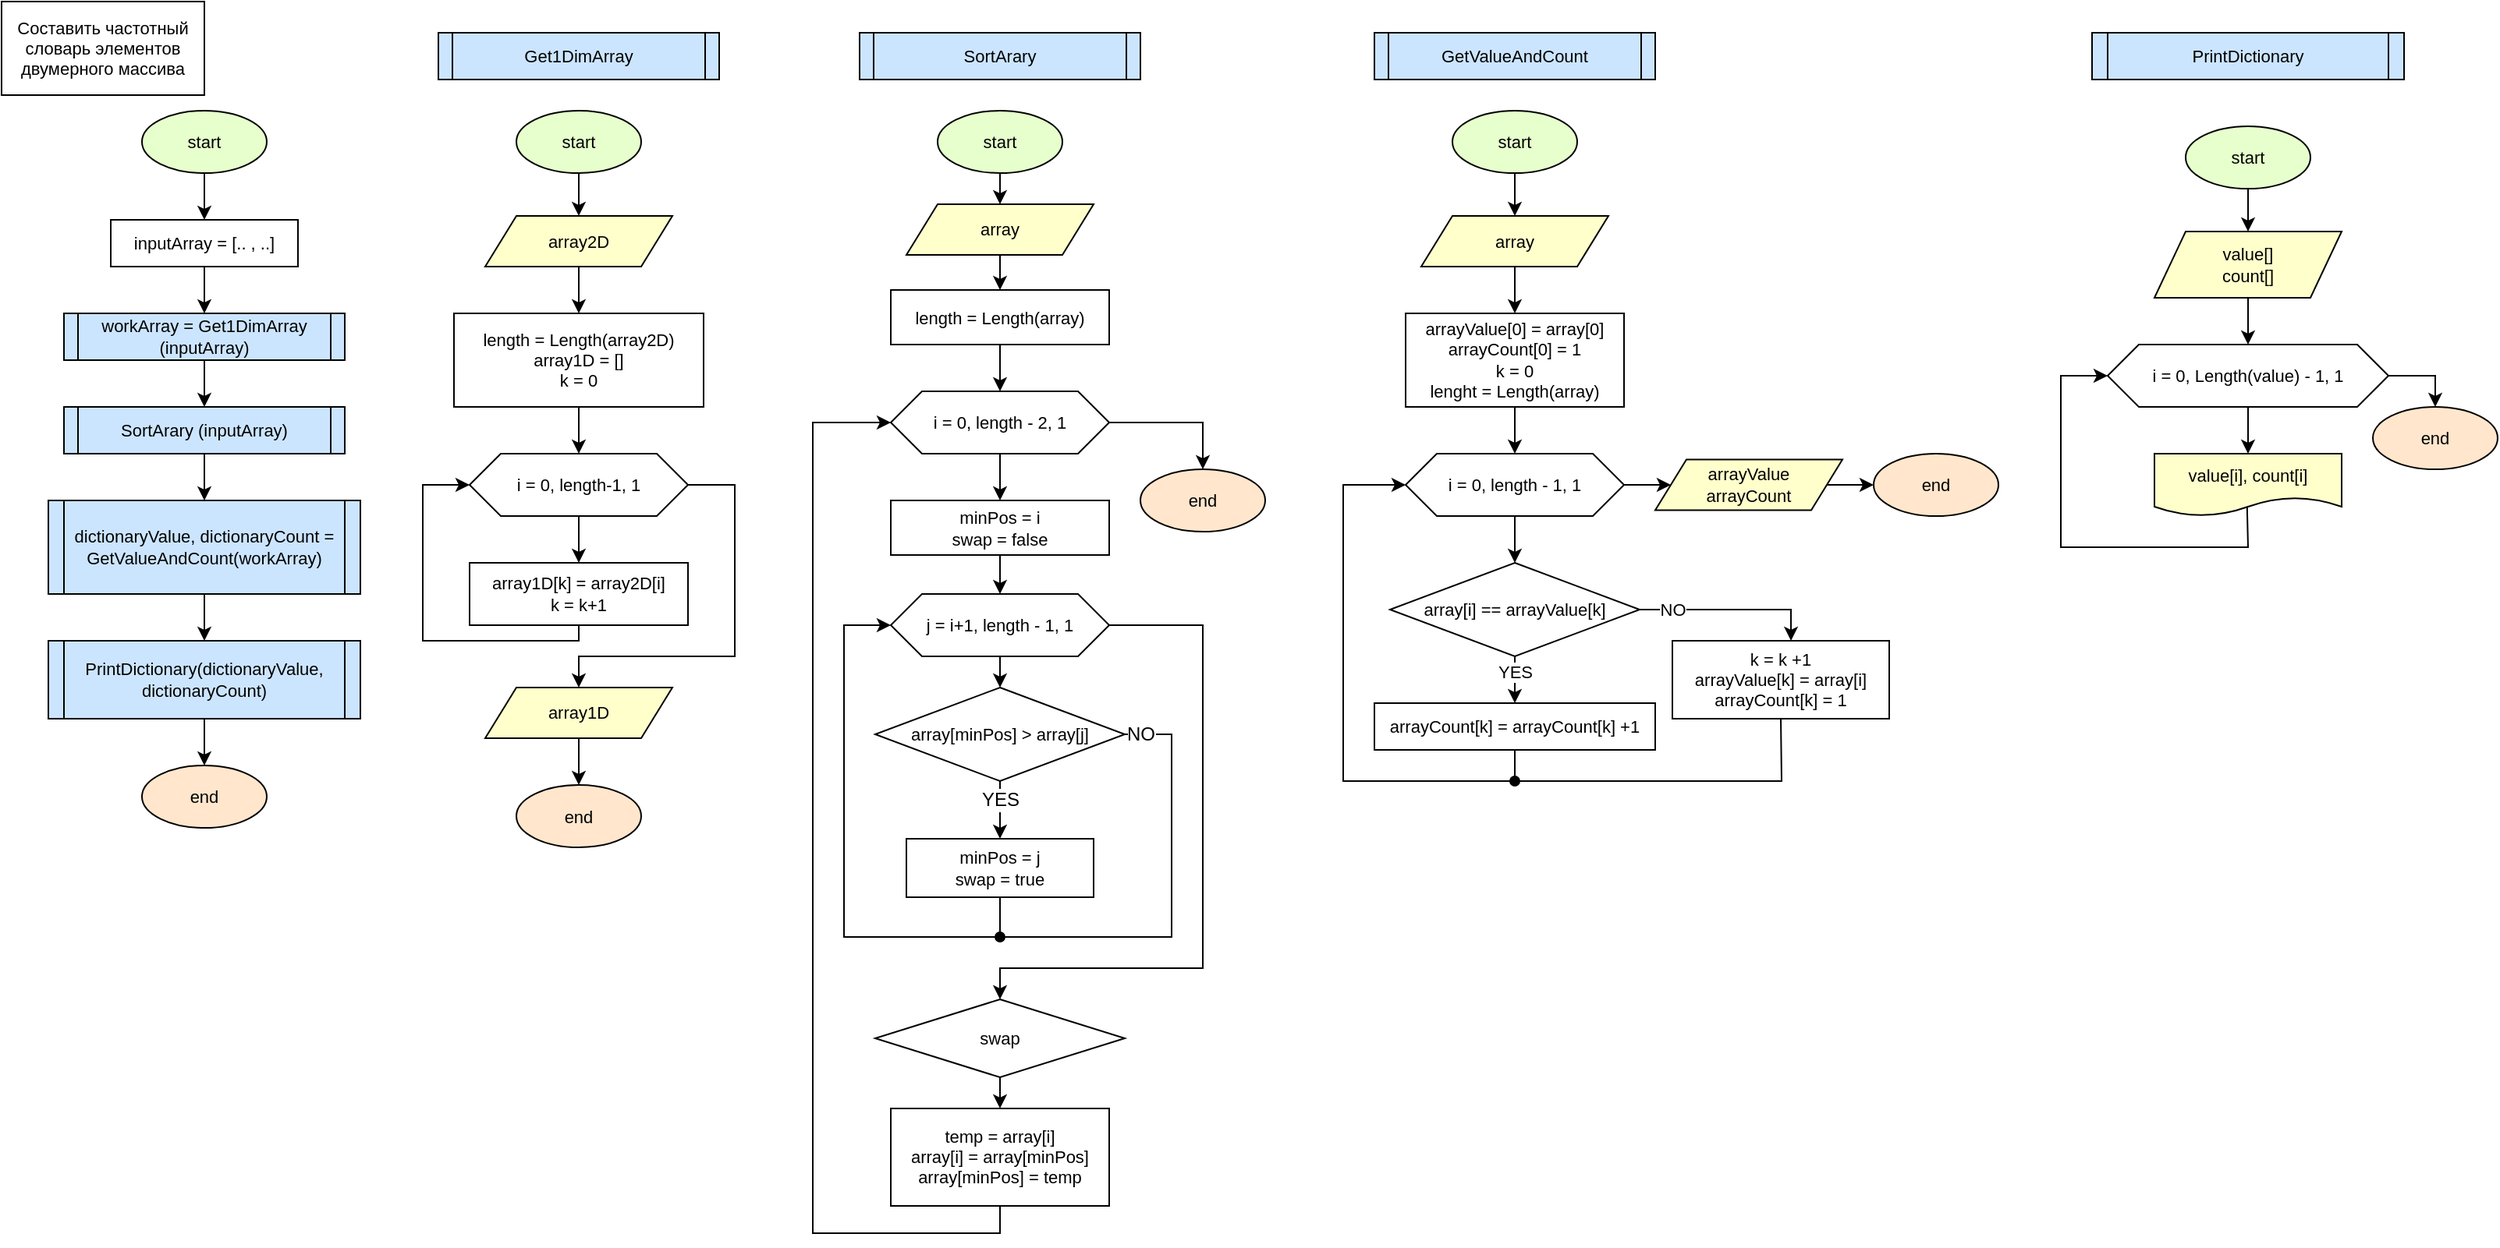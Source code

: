 <mxfile scale="1.2" border="0">
    <diagram id="Aivqml-ADPJbA_GyeIOO" name="Page-1">
        <mxGraphModel dx="1863" dy="890" grid="1" gridSize="10" guides="1" tooltips="1" connect="1" arrows="1" fold="1" page="1" pageScale="1" pageWidth="827" pageHeight="1169" background="#FFFFFF" math="0" shadow="0">
            <root>
                <mxCell id="0"/>
                <mxCell id="1" parent="0"/>
                <mxCell id="141" value="Составить частотный словарь элементов двумерного массива" style="whiteSpace=wrap;html=1;rounded=0;fontSize=11;fillColor=#FFFFFF;strokeColor=#000000;fontColor=#000000;labelBackgroundColor=none;endArrow=classic;" vertex="1" parent="1">
                    <mxGeometry x="10" y="20" width="130" height="60" as="geometry"/>
                </mxCell>
                <mxCell id="142" value="" style="orthogonalLoop=1;jettySize=auto;html=1;fontSize=11;rounded=0;fillColor=#FFFFFF;strokeColor=#000000;fontColor=#000000;labelBackgroundColor=none;" edge="1" parent="1" source="143" target="145">
                    <mxGeometry relative="1" as="geometry"/>
                </mxCell>
                <mxCell id="143" value="start" style="ellipse;whiteSpace=wrap;html=1;fillColor=#E6FFCC;rounded=0;fontSize=11;strokeColor=#000000;fontColor=#000000;labelBackgroundColor=none;endArrow=classic;" vertex="1" parent="1">
                    <mxGeometry x="100" y="90" width="80" height="40" as="geometry"/>
                </mxCell>
                <mxCell id="144" value="" style="edgeStyle=none;orthogonalLoop=1;jettySize=auto;html=1;fontSize=11;rounded=0;fillColor=#FFFFFF;strokeColor=#000000;fontColor=#000000;labelBackgroundColor=none;" edge="1" parent="1" source="145" target="147">
                    <mxGeometry relative="1" as="geometry"/>
                </mxCell>
                <mxCell id="145" value="inputArray = [.. , ..]" style="whiteSpace=wrap;html=1;fontSize=11;rounded=0;fillColor=#FFFFFF;strokeColor=#000000;fontColor=#000000;labelBackgroundColor=none;endArrow=classic;" vertex="1" parent="1">
                    <mxGeometry x="80" y="160" width="120" height="30" as="geometry"/>
                </mxCell>
                <mxCell id="146" value="" style="edgeStyle=none;orthogonalLoop=1;jettySize=auto;html=1;fontSize=11;rounded=0;fillColor=#FFFFFF;strokeColor=#000000;fontColor=#000000;labelBackgroundColor=none;" edge="1" parent="1" source="147" target="152">
                    <mxGeometry relative="1" as="geometry"/>
                </mxCell>
                <mxCell id="147" value="workArray = Get1DimArray (inputArray)" style="shape=process;whiteSpace=wrap;html=1;backgroundOutline=1;fontSize=11;size=0.05;fillColor=#CCE5FF;rounded=0;strokeColor=#000000;fontColor=#000000;labelBackgroundColor=none;endArrow=classic;" vertex="1" parent="1">
                    <mxGeometry x="50" y="220" width="180" height="30" as="geometry"/>
                </mxCell>
                <mxCell id="148" value="Get1DimArray" style="shape=process;whiteSpace=wrap;html=1;backgroundOutline=1;fontSize=11;size=0.05;fillColor=#CCE5FF;rounded=0;strokeColor=#000000;fontColor=#000000;labelBackgroundColor=none;endArrow=classic;" vertex="1" parent="1">
                    <mxGeometry x="290" y="40" width="180" height="30" as="geometry"/>
                </mxCell>
                <mxCell id="149" value="" style="edgeStyle=none;orthogonalLoop=1;jettySize=auto;html=1;fontSize=11;rounded=0;fillColor=#FFFFFF;strokeColor=#000000;fontColor=#000000;labelBackgroundColor=none;" edge="1" parent="1" source="150" target="160">
                    <mxGeometry relative="1" as="geometry"/>
                </mxCell>
                <mxCell id="150" value="start" style="ellipse;whiteSpace=wrap;html=1;fillColor=#E6FFCC;rounded=0;fontSize=11;strokeColor=#000000;fontColor=#000000;labelBackgroundColor=none;endArrow=classic;" vertex="1" parent="1">
                    <mxGeometry x="340" y="90" width="80" height="40" as="geometry"/>
                </mxCell>
                <mxCell id="151" value="" style="edgeStyle=none;orthogonalLoop=1;jettySize=auto;html=1;fontSize=11;rounded=0;fillColor=#FFFFFF;strokeColor=#000000;fontColor=#000000;labelBackgroundColor=none;" edge="1" parent="1" source="152" target="155">
                    <mxGeometry relative="1" as="geometry"/>
                </mxCell>
                <mxCell id="152" value="SortArary (inputArray)" style="shape=process;whiteSpace=wrap;html=1;backgroundOutline=1;fontSize=11;size=0.05;fillColor=#CCE5FF;rounded=0;strokeColor=#000000;fontColor=#000000;labelBackgroundColor=none;endArrow=classic;" vertex="1" parent="1">
                    <mxGeometry x="50" y="280" width="180" height="30" as="geometry"/>
                </mxCell>
                <mxCell id="153" value="SortArary" style="shape=process;whiteSpace=wrap;html=1;backgroundOutline=1;fontSize=11;size=0.05;fillColor=#CCE5FF;rounded=0;strokeColor=#000000;fontColor=#000000;labelBackgroundColor=none;endArrow=classic;" vertex="1" parent="1">
                    <mxGeometry x="560" y="40" width="180" height="30" as="geometry"/>
                </mxCell>
                <mxCell id="154" value="" style="edgeStyle=none;orthogonalLoop=1;jettySize=auto;html=1;fontSize=11;rounded=0;fillColor=#FFFFFF;strokeColor=#000000;fontColor=#000000;labelBackgroundColor=none;" edge="1" parent="1" source="155" target="157">
                    <mxGeometry relative="1" as="geometry"/>
                </mxCell>
                <mxCell id="155" value="dictionaryValue, dictionaryCount =&lt;br&gt;GetValueAndCount(workArray)" style="shape=process;whiteSpace=wrap;html=1;backgroundOutline=1;fontSize=11;size=0.05;fillColor=#CCE5FF;rounded=0;strokeColor=#000000;fontColor=#000000;labelBackgroundColor=none;endArrow=classic;" vertex="1" parent="1">
                    <mxGeometry x="40" y="340" width="200" height="60" as="geometry"/>
                </mxCell>
                <mxCell id="156" value="" style="edgeStyle=none;orthogonalLoop=1;jettySize=auto;html=1;fontSize=11;entryX=0.5;entryY=0;entryDx=0;entryDy=0;rounded=0;fillColor=#FFFFFF;strokeColor=#000000;fontColor=#000000;labelBackgroundColor=none;" edge="1" parent="1" source="157" target="158">
                    <mxGeometry relative="1" as="geometry">
                        <mxPoint x="140" y="510" as="targetPoint"/>
                    </mxGeometry>
                </mxCell>
                <mxCell id="157" value="PrintDictionary(dictionaryValue, dictionaryCount)" style="shape=process;whiteSpace=wrap;html=1;backgroundOutline=1;fontSize=11;size=0.05;fillColor=#CCE5FF;rounded=0;strokeColor=#000000;fontColor=#000000;labelBackgroundColor=none;endArrow=classic;" vertex="1" parent="1">
                    <mxGeometry x="40" y="430" width="200" height="50" as="geometry"/>
                </mxCell>
                <mxCell id="158" value="end" style="ellipse;whiteSpace=wrap;html=1;fillColor=#FFE6CC;rounded=0;fontSize=11;strokeColor=#000000;fontColor=#000000;labelBackgroundColor=none;endArrow=classic;" vertex="1" parent="1">
                    <mxGeometry x="100" y="510" width="80" height="40" as="geometry"/>
                </mxCell>
                <mxCell id="159" value="" style="edgeStyle=none;orthogonalLoop=1;jettySize=auto;html=1;fontSize=11;rounded=0;fillColor=#FFFFFF;strokeColor=#000000;fontColor=#000000;labelBackgroundColor=none;" edge="1" parent="1" source="160" target="162">
                    <mxGeometry relative="1" as="geometry"/>
                </mxCell>
                <mxCell id="160" value="array2D" style="shape=parallelogram;perimeter=parallelogramPerimeter;whiteSpace=wrap;html=1;fixedSize=1;fontSize=11;fillColor=#FFFFCC;rounded=0;strokeColor=#000000;fontColor=#000000;labelBackgroundColor=none;endArrow=classic;" vertex="1" parent="1">
                    <mxGeometry x="320" y="157.5" width="120" height="32.5" as="geometry"/>
                </mxCell>
                <mxCell id="161" value="" style="edgeStyle=none;orthogonalLoop=1;jettySize=auto;html=1;fontSize=11;rounded=0;fillColor=#FFFFFF;strokeColor=#000000;fontColor=#000000;labelBackgroundColor=none;" edge="1" parent="1" source="162" target="164">
                    <mxGeometry relative="1" as="geometry"/>
                </mxCell>
                <mxCell id="162" value="length = Length(array2D)&lt;br&gt;array1D = []&lt;br&gt;k = 0" style="whiteSpace=wrap;html=1;rounded=0;fontSize=11;fillColor=#FFFFFF;strokeColor=#000000;fontColor=#000000;labelBackgroundColor=none;endArrow=classic;" vertex="1" parent="1">
                    <mxGeometry x="300" y="220" width="160" height="60" as="geometry"/>
                </mxCell>
                <mxCell id="163" value="" style="edgeStyle=none;orthogonalLoop=1;jettySize=auto;html=1;fontSize=11;rounded=0;fillColor=#FFFFFF;strokeColor=#000000;fontColor=#000000;labelBackgroundColor=none;" edge="1" parent="1" source="164" target="167">
                    <mxGeometry relative="1" as="geometry"/>
                </mxCell>
                <mxCell id="164" value="i = 0, length-1, 1" style="shape=hexagon;perimeter=hexagonPerimeter2;whiteSpace=wrap;html=1;fixedSize=1;fontSize=11;rounded=0;fillColor=#FFFFFF;strokeColor=#000000;fontColor=#000000;labelBackgroundColor=none;endArrow=classic;" vertex="1" parent="1">
                    <mxGeometry x="310" y="310" width="140" height="40" as="geometry"/>
                </mxCell>
                <mxCell id="165" value="" style="edgeStyle=none;orthogonalLoop=1;jettySize=auto;html=1;fontSize=11;exitX=1;exitY=0.5;exitDx=0;exitDy=0;entryX=0.5;entryY=0;entryDx=0;entryDy=0;rounded=0;fillColor=#FFFFFF;strokeColor=#000000;fontColor=#000000;labelBackgroundColor=none;" edge="1" parent="1" source="164" target="169">
                    <mxGeometry relative="1" as="geometry">
                        <Array as="points">
                            <mxPoint x="480" y="330"/>
                            <mxPoint x="480" y="440"/>
                            <mxPoint x="380" y="440"/>
                        </Array>
                    </mxGeometry>
                </mxCell>
                <mxCell id="166" style="edgeStyle=none;orthogonalLoop=1;jettySize=auto;html=1;exitX=0.5;exitY=1;exitDx=0;exitDy=0;entryX=0;entryY=0.5;entryDx=0;entryDy=0;fontSize=11;rounded=0;fillColor=#FFFFFF;strokeColor=#000000;fontColor=#000000;labelBackgroundColor=none;" edge="1" parent="1" source="167" target="164">
                    <mxGeometry relative="1" as="geometry">
                        <Array as="points">
                            <mxPoint x="380" y="430"/>
                            <mxPoint x="280" y="430"/>
                            <mxPoint x="280" y="330"/>
                        </Array>
                    </mxGeometry>
                </mxCell>
                <mxCell id="167" value="array1D[k] = array2D[i]&lt;br&gt;k = k+1" style="whiteSpace=wrap;html=1;rounded=0;fontSize=11;fillColor=#FFFFFF;strokeColor=#000000;fontColor=#000000;labelBackgroundColor=none;endArrow=classic;" vertex="1" parent="1">
                    <mxGeometry x="310" y="380" width="140" height="40" as="geometry"/>
                </mxCell>
                <mxCell id="168" value="" style="edgeStyle=none;orthogonalLoop=1;jettySize=auto;html=1;fontSize=11;rounded=0;fillColor=#FFFFFF;strokeColor=#000000;fontColor=#000000;labelBackgroundColor=none;" edge="1" parent="1" source="169" target="170">
                    <mxGeometry relative="1" as="geometry"/>
                </mxCell>
                <mxCell id="169" value="array1D" style="shape=parallelogram;perimeter=parallelogramPerimeter;whiteSpace=wrap;html=1;fixedSize=1;fontSize=11;fillColor=#FFFFCC;rounded=0;strokeColor=#000000;fontColor=#000000;labelBackgroundColor=none;endArrow=classic;" vertex="1" parent="1">
                    <mxGeometry x="320" y="460" width="120" height="32.5" as="geometry"/>
                </mxCell>
                <mxCell id="170" value="end" style="ellipse;whiteSpace=wrap;html=1;fillColor=#FFE6CC;rounded=0;fontSize=11;strokeColor=#000000;fontColor=#000000;labelBackgroundColor=none;endArrow=classic;" vertex="1" parent="1">
                    <mxGeometry x="340" y="522.5" width="80" height="40" as="geometry"/>
                </mxCell>
                <mxCell id="171" style="edgeStyle=none;orthogonalLoop=1;jettySize=auto;html=1;entryX=0.5;entryY=0;entryDx=0;entryDy=0;fontSize=11;endArrow=classic;endFill=1;rounded=0;fillColor=#FFFFFF;strokeColor=#000000;fontColor=#000000;labelBackgroundColor=none;" edge="1" parent="1" source="172" target="174">
                    <mxGeometry relative="1" as="geometry"/>
                </mxCell>
                <mxCell id="172" value="start" style="ellipse;whiteSpace=wrap;html=1;fillColor=#E6FFCC;rounded=0;fontSize=11;strokeColor=#000000;fontColor=#000000;labelBackgroundColor=none;endArrow=classic;" vertex="1" parent="1">
                    <mxGeometry x="610" y="90" width="80" height="40" as="geometry"/>
                </mxCell>
                <mxCell id="173" value="" style="edgeStyle=none;orthogonalLoop=1;jettySize=auto;html=1;fontSize=11;rounded=0;fillColor=#FFFFFF;strokeColor=#000000;fontColor=#000000;labelBackgroundColor=none;" edge="1" parent="1" source="174" target="179">
                    <mxGeometry relative="1" as="geometry"/>
                </mxCell>
                <mxCell id="174" value="array" style="shape=parallelogram;perimeter=parallelogramPerimeter;whiteSpace=wrap;html=1;fixedSize=1;fontSize=11;fillColor=#FFFFCC;rounded=0;strokeColor=#000000;fontColor=#000000;labelBackgroundColor=none;endArrow=classic;" vertex="1" parent="1">
                    <mxGeometry x="590" y="150" width="120" height="32.5" as="geometry"/>
                </mxCell>
                <mxCell id="175" value="" style="edgeStyle=none;orthogonalLoop=1;jettySize=auto;html=1;fontSize=11;rounded=0;fillColor=#FFFFFF;strokeColor=#000000;fontColor=#000000;labelBackgroundColor=none;" edge="1" parent="1" source="177" target="181">
                    <mxGeometry relative="1" as="geometry"/>
                </mxCell>
                <mxCell id="176" style="edgeStyle=none;orthogonalLoop=1;jettySize=auto;html=1;exitX=1;exitY=0.5;exitDx=0;exitDy=0;fontSize=11;endArrow=classic;endFill=1;entryX=0.5;entryY=0;entryDx=0;entryDy=0;rounded=0;fillColor=#FFFFFF;strokeColor=#000000;fontColor=#000000;labelBackgroundColor=none;" edge="1" parent="1" source="177" target="196">
                    <mxGeometry relative="1" as="geometry">
                        <mxPoint x="820" y="320" as="targetPoint"/>
                        <Array as="points">
                            <mxPoint x="780" y="290"/>
                        </Array>
                    </mxGeometry>
                </mxCell>
                <mxCell id="177" value="i = 0, length - 2, 1" style="shape=hexagon;perimeter=hexagonPerimeter2;whiteSpace=wrap;html=1;fixedSize=1;fontSize=11;rounded=0;fillColor=#FFFFFF;strokeColor=#000000;fontColor=#000000;labelBackgroundColor=none;endArrow=classic;" vertex="1" parent="1">
                    <mxGeometry x="580" y="270" width="140" height="40" as="geometry"/>
                </mxCell>
                <mxCell id="178" value="" style="edgeStyle=none;orthogonalLoop=1;jettySize=auto;html=1;fontSize=11;rounded=0;fillColor=#FFFFFF;strokeColor=#000000;fontColor=#000000;labelBackgroundColor=none;" edge="1" parent="1" source="179" target="177">
                    <mxGeometry relative="1" as="geometry"/>
                </mxCell>
                <mxCell id="179" value="length = Length(array)" style="whiteSpace=wrap;html=1;rounded=0;fontSize=11;fillColor=#FFFFFF;strokeColor=#000000;fontColor=#000000;labelBackgroundColor=none;endArrow=classic;" vertex="1" parent="1">
                    <mxGeometry x="580" y="205" width="140" height="35" as="geometry"/>
                </mxCell>
                <mxCell id="180" value="" style="edgeStyle=none;orthogonalLoop=1;jettySize=auto;html=1;fontSize=11;rounded=0;fillColor=#FFFFFF;strokeColor=#000000;fontColor=#000000;labelBackgroundColor=none;" edge="1" parent="1" source="181" target="184">
                    <mxGeometry relative="1" as="geometry"/>
                </mxCell>
                <mxCell id="181" value="minPos = i&lt;br&gt;swap = false" style="whiteSpace=wrap;html=1;rounded=0;fontSize=11;fillColor=#FFFFFF;strokeColor=#000000;fontColor=#000000;labelBackgroundColor=none;endArrow=classic;" vertex="1" parent="1">
                    <mxGeometry x="580" y="340" width="140" height="35" as="geometry"/>
                </mxCell>
                <mxCell id="182" value="" style="edgeStyle=none;orthogonalLoop=1;jettySize=auto;html=1;fontSize=11;rounded=0;fillColor=#FFFFFF;strokeColor=#000000;fontColor=#000000;labelBackgroundColor=none;" edge="1" parent="1" source="184" target="189">
                    <mxGeometry relative="1" as="geometry"/>
                </mxCell>
                <mxCell id="183" style="edgeStyle=none;orthogonalLoop=1;jettySize=auto;html=1;exitX=1;exitY=0.5;exitDx=0;exitDy=0;fontSize=11;endArrow=classic;endFill=1;entryX=0.5;entryY=0;entryDx=0;entryDy=0;rounded=0;fillColor=#FFFFFF;strokeColor=#000000;fontColor=#000000;labelBackgroundColor=none;" edge="1" parent="1" source="184" target="193">
                    <mxGeometry relative="1" as="geometry">
                        <mxPoint x="650" y="650" as="targetPoint"/>
                        <Array as="points">
                            <mxPoint x="780" y="420"/>
                            <mxPoint x="780" y="640"/>
                            <mxPoint x="650" y="640"/>
                        </Array>
                    </mxGeometry>
                </mxCell>
                <mxCell id="184" value="j = i+1, length - 1, 1" style="shape=hexagon;perimeter=hexagonPerimeter2;whiteSpace=wrap;html=1;fixedSize=1;fontSize=11;rounded=0;fillColor=#FFFFFF;strokeColor=#000000;fontColor=#000000;labelBackgroundColor=none;endArrow=classic;" vertex="1" parent="1">
                    <mxGeometry x="580" y="400" width="140" height="40" as="geometry"/>
                </mxCell>
                <mxCell id="185" value="" style="edgeStyle=none;orthogonalLoop=1;jettySize=auto;html=1;fontSize=11;rounded=0;fillColor=#FFFFFF;strokeColor=#000000;fontColor=#000000;labelBackgroundColor=none;" edge="1" parent="1" source="189" target="191">
                    <mxGeometry relative="1" as="geometry"/>
                </mxCell>
                <mxCell id="186" value="YES" style="edgeLabel;html=1;align=center;verticalAlign=middle;resizable=0;points=[];fontSize=12;rounded=0;" vertex="1" connectable="0" parent="185">
                    <mxGeometry x="-0.343" relative="1" as="geometry">
                        <mxPoint as="offset"/>
                    </mxGeometry>
                </mxCell>
                <mxCell id="187" style="edgeStyle=none;orthogonalLoop=1;jettySize=auto;html=1;exitX=1;exitY=0.5;exitDx=0;exitDy=0;fontSize=11;endArrow=oval;endFill=1;rounded=0;fillColor=#FFFFFF;strokeColor=#000000;fontColor=#000000;labelBackgroundColor=none;" edge="1" parent="1" source="189">
                    <mxGeometry relative="1" as="geometry">
                        <mxPoint x="650" y="620" as="targetPoint"/>
                        <Array as="points">
                            <mxPoint x="760" y="490"/>
                            <mxPoint x="760" y="620"/>
                        </Array>
                    </mxGeometry>
                </mxCell>
                <mxCell id="188" value="NO" style="edgeLabel;html=1;align=center;verticalAlign=middle;resizable=0;points=[];fontSize=12;rounded=0;" vertex="1" connectable="0" parent="187">
                    <mxGeometry x="-0.89" y="-1" relative="1" as="geometry">
                        <mxPoint x="-5" y="-1" as="offset"/>
                    </mxGeometry>
                </mxCell>
                <mxCell id="189" value="array[minPos] &amp;gt; array[j]" style="rhombus;whiteSpace=wrap;html=1;rounded=0;fontSize=11;fillColor=#FFFFFF;strokeColor=#000000;fontColor=#000000;labelBackgroundColor=none;endArrow=classic;" vertex="1" parent="1">
                    <mxGeometry x="570" y="460" width="160" height="60" as="geometry"/>
                </mxCell>
                <mxCell id="190" style="edgeStyle=none;orthogonalLoop=1;jettySize=auto;html=1;exitX=0.5;exitY=1;exitDx=0;exitDy=0;entryX=0;entryY=0.5;entryDx=0;entryDy=0;fontSize=11;rounded=0;fillColor=#FFFFFF;strokeColor=#000000;fontColor=#000000;labelBackgroundColor=none;" edge="1" parent="1" source="191" target="184">
                    <mxGeometry relative="1" as="geometry">
                        <Array as="points">
                            <mxPoint x="650" y="620"/>
                            <mxPoint x="550" y="620"/>
                            <mxPoint x="550" y="420"/>
                        </Array>
                    </mxGeometry>
                </mxCell>
                <mxCell id="191" value="minPos = j&lt;br&gt;swap = true" style="whiteSpace=wrap;html=1;rounded=0;fontSize=11;fillColor=#FFFFFF;strokeColor=#000000;fontColor=#000000;labelBackgroundColor=none;endArrow=classic;" vertex="1" parent="1">
                    <mxGeometry x="590" y="557" width="120" height="37.5" as="geometry"/>
                </mxCell>
                <mxCell id="192" value="" style="edgeStyle=none;orthogonalLoop=1;jettySize=auto;html=1;fontSize=11;endArrow=classic;endFill=1;rounded=0;fillColor=#FFFFFF;strokeColor=#000000;fontColor=#000000;labelBackgroundColor=none;" edge="1" parent="1" source="193" target="195">
                    <mxGeometry relative="1" as="geometry"/>
                </mxCell>
                <mxCell id="193" value="swap" style="rhombus;whiteSpace=wrap;html=1;rounded=0;fontSize=11;fillColor=#FFFFFF;strokeColor=#000000;fontColor=#000000;labelBackgroundColor=none;endArrow=classic;" vertex="1" parent="1">
                    <mxGeometry x="570" y="660" width="160" height="50" as="geometry"/>
                </mxCell>
                <mxCell id="194" style="edgeStyle=none;orthogonalLoop=1;jettySize=auto;html=1;exitX=0.5;exitY=1;exitDx=0;exitDy=0;entryX=0;entryY=0.5;entryDx=0;entryDy=0;fontSize=11;endArrow=classic;endFill=1;rounded=0;fillColor=#FFFFFF;strokeColor=#000000;fontColor=#000000;labelBackgroundColor=none;" edge="1" parent="1" source="195" target="177">
                    <mxGeometry relative="1" as="geometry">
                        <Array as="points">
                            <mxPoint x="650" y="810"/>
                            <mxPoint x="530" y="810"/>
                            <mxPoint x="530" y="290"/>
                        </Array>
                    </mxGeometry>
                </mxCell>
                <mxCell id="195" value="temp = array[i]&lt;br&gt;array[i] = array[minPos]&lt;br&gt;array[minPos] = temp" style="whiteSpace=wrap;html=1;rounded=0;fontSize=11;fillColor=#FFFFFF;strokeColor=#000000;fontColor=#000000;labelBackgroundColor=none;endArrow=classic;" vertex="1" parent="1">
                    <mxGeometry x="580" y="730" width="140" height="62.5" as="geometry"/>
                </mxCell>
                <mxCell id="196" value="end" style="ellipse;whiteSpace=wrap;html=1;fillColor=#FFE6CC;rounded=0;fontSize=11;strokeColor=#000000;fontColor=#000000;labelBackgroundColor=none;endArrow=classic;" vertex="1" parent="1">
                    <mxGeometry x="740" y="320" width="80" height="40" as="geometry"/>
                </mxCell>
                <mxCell id="197" value="GetValueAndCount" style="shape=process;whiteSpace=wrap;html=1;backgroundOutline=1;fontSize=11;size=0.05;fillColor=#CCE5FF;rounded=0;strokeColor=#000000;fontColor=#000000;labelBackgroundColor=none;endArrow=classic;" vertex="1" parent="1">
                    <mxGeometry x="890" y="40" width="180" height="30" as="geometry"/>
                </mxCell>
                <mxCell id="198" value="" style="edgeStyle=none;orthogonalLoop=1;jettySize=auto;html=1;fontSize=11;endArrow=classic;endFill=1;rounded=0;fillColor=#FFFFFF;strokeColor=#000000;fontColor=#000000;labelBackgroundColor=none;" edge="1" parent="1" source="199" target="201">
                    <mxGeometry relative="1" as="geometry"/>
                </mxCell>
                <mxCell id="199" value="start" style="ellipse;whiteSpace=wrap;html=1;fillColor=#E6FFCC;rounded=0;fontSize=11;strokeColor=#000000;fontColor=#000000;labelBackgroundColor=none;endArrow=classic;" vertex="1" parent="1">
                    <mxGeometry x="940" y="90" width="80" height="40" as="geometry"/>
                </mxCell>
                <mxCell id="200" value="" style="edgeStyle=orthogonalEdgeStyle;orthogonalLoop=1;jettySize=auto;html=1;rounded=0;fillColor=#FFFFFF;strokeColor=#000000;fontColor=#000000;labelBackgroundColor=none;" edge="1" parent="1" source="201" target="203">
                    <mxGeometry relative="1" as="geometry"/>
                </mxCell>
                <mxCell id="201" value="array" style="shape=parallelogram;perimeter=parallelogramPerimeter;whiteSpace=wrap;html=1;fixedSize=1;fontSize=11;fillColor=#FFFFCC;rounded=0;strokeColor=#000000;fontColor=#000000;labelBackgroundColor=none;endArrow=classic;" vertex="1" parent="1">
                    <mxGeometry x="920" y="157.5" width="120" height="32.5" as="geometry"/>
                </mxCell>
                <mxCell id="202" value="" style="edgeStyle=orthogonalEdgeStyle;orthogonalLoop=1;jettySize=auto;html=1;rounded=0;fillColor=#FFFFFF;strokeColor=#000000;fontColor=#000000;labelBackgroundColor=none;" edge="1" parent="1" source="203" target="206">
                    <mxGeometry relative="1" as="geometry"/>
                </mxCell>
                <mxCell id="203" value="arrayValue[0] = array[0]&lt;br&gt;arrayCount[0] = 1&lt;br&gt;k = 0&lt;br&gt;lenght = Length(array)" style="whiteSpace=wrap;html=1;rounded=0;fontSize=11;fillColor=#FFFFFF;strokeColor=#000000;fontColor=#000000;labelBackgroundColor=none;endArrow=classic;" vertex="1" parent="1">
                    <mxGeometry x="910" y="220" width="140" height="60" as="geometry"/>
                </mxCell>
                <mxCell id="204" value="" style="edgeStyle=orthogonalEdgeStyle;orthogonalLoop=1;jettySize=auto;html=1;rounded=0;fillColor=#FFFFFF;strokeColor=#000000;fontColor=#000000;labelBackgroundColor=none;" edge="1" parent="1" source="206" target="211">
                    <mxGeometry relative="1" as="geometry"/>
                </mxCell>
                <mxCell id="205" style="edgeStyle=none;orthogonalLoop=1;jettySize=auto;html=1;exitX=1;exitY=0.5;exitDx=0;exitDy=0;endArrow=classic;endFill=1;entryX=0;entryY=0.5;entryDx=0;entryDy=0;rounded=0;fillColor=#FFFFFF;strokeColor=#000000;fontColor=#000000;labelBackgroundColor=none;" edge="1" parent="1" source="206" target="217">
                    <mxGeometry relative="1" as="geometry">
                        <mxPoint x="1090" y="330" as="targetPoint"/>
                        <Array as="points"/>
                    </mxGeometry>
                </mxCell>
                <mxCell id="206" value="i = 0, length - 1, 1" style="shape=hexagon;perimeter=hexagonPerimeter2;whiteSpace=wrap;html=1;fixedSize=1;fontSize=11;rounded=0;fillColor=#FFFFFF;strokeColor=#000000;fontColor=#000000;labelBackgroundColor=none;endArrow=classic;" vertex="1" parent="1">
                    <mxGeometry x="910" y="310" width="140" height="40" as="geometry"/>
                </mxCell>
                <mxCell id="207" value="" style="edgeStyle=orthogonalEdgeStyle;orthogonalLoop=1;jettySize=auto;html=1;rounded=0;fillColor=#FFFFFF;strokeColor=#000000;fontColor=#000000;labelBackgroundColor=none;" edge="1" parent="1" source="211" target="213">
                    <mxGeometry relative="1" as="geometry"/>
                </mxCell>
                <mxCell id="208" value="YES" style="edgeLabel;html=1;align=center;verticalAlign=middle;resizable=0;points=[];rounded=0;" vertex="1" connectable="0" parent="207">
                    <mxGeometry x="-0.8" relative="1" as="geometry">
                        <mxPoint y="5" as="offset"/>
                    </mxGeometry>
                </mxCell>
                <mxCell id="209" style="orthogonalLoop=1;jettySize=auto;html=1;exitX=1;exitY=0.5;exitDx=0;exitDy=0;entryX=0.547;entryY=0;entryDx=0;entryDy=0;entryPerimeter=0;rounded=0;fillColor=#FFFFFF;strokeColor=#000000;fontColor=#000000;labelBackgroundColor=none;" edge="1" parent="1" source="211" target="215">
                    <mxGeometry relative="1" as="geometry">
                        <Array as="points">
                            <mxPoint x="1157" y="410"/>
                        </Array>
                    </mxGeometry>
                </mxCell>
                <mxCell id="210" value="NO" style="edgeLabel;html=1;align=center;verticalAlign=middle;resizable=0;points=[];rounded=0;" vertex="1" connectable="0" parent="209">
                    <mxGeometry x="-0.624" y="-1" relative="1" as="geometry">
                        <mxPoint x="-1" y="-1" as="offset"/>
                    </mxGeometry>
                </mxCell>
                <mxCell id="211" value="array[i] == arrayValue[k]" style="rhombus;whiteSpace=wrap;html=1;rounded=0;fontSize=11;fillColor=#FFFFFF;strokeColor=#000000;fontColor=#000000;labelBackgroundColor=none;endArrow=classic;" vertex="1" parent="1">
                    <mxGeometry x="900" y="380" width="160" height="60" as="geometry"/>
                </mxCell>
                <mxCell id="212" style="edgeStyle=none;orthogonalLoop=1;jettySize=auto;html=1;exitX=0.5;exitY=1;exitDx=0;exitDy=0;entryX=0;entryY=0.5;entryDx=0;entryDy=0;rounded=0;fillColor=#FFFFFF;strokeColor=#000000;fontColor=#000000;labelBackgroundColor=none;" edge="1" parent="1" source="213" target="206">
                    <mxGeometry relative="1" as="geometry">
                        <Array as="points">
                            <mxPoint x="980" y="520"/>
                            <mxPoint x="870" y="520"/>
                            <mxPoint x="870" y="330"/>
                        </Array>
                    </mxGeometry>
                </mxCell>
                <mxCell id="213" value="arrayCount[k] = arrayCount[k] +1" style="whiteSpace=wrap;html=1;rounded=0;fontSize=11;fillColor=#FFFFFF;strokeColor=#000000;fontColor=#000000;labelBackgroundColor=none;endArrow=classic;" vertex="1" parent="1">
                    <mxGeometry x="890" y="470" width="180" height="30" as="geometry"/>
                </mxCell>
                <mxCell id="214" style="edgeStyle=none;orthogonalLoop=1;jettySize=auto;html=1;exitX=0.5;exitY=1;exitDx=0;exitDy=0;endArrow=oval;endFill=1;rounded=0;fillColor=#FFFFFF;strokeColor=#000000;fontColor=#000000;labelBackgroundColor=none;" edge="1" parent="1" source="215">
                    <mxGeometry relative="1" as="geometry">
                        <mxPoint x="980" y="520" as="targetPoint"/>
                        <Array as="points">
                            <mxPoint x="1151" y="520"/>
                        </Array>
                    </mxGeometry>
                </mxCell>
                <mxCell id="215" value="k = k +1&lt;br&gt;arrayValue[k] = array[i]&lt;br&gt;arrayCount[k] = 1" style="whiteSpace=wrap;html=1;rounded=0;fontSize=11;fillColor=#FFFFFF;strokeColor=#000000;fontColor=#000000;labelBackgroundColor=none;endArrow=classic;" vertex="1" parent="1">
                    <mxGeometry x="1081" y="430" width="139" height="50" as="geometry"/>
                </mxCell>
                <mxCell id="216" value="" style="edgeStyle=none;orthogonalLoop=1;jettySize=auto;html=1;endArrow=classic;endFill=1;rounded=0;fillColor=#FFFFFF;strokeColor=#000000;fontColor=#000000;labelBackgroundColor=none;" edge="1" parent="1" source="217" target="218">
                    <mxGeometry relative="1" as="geometry"/>
                </mxCell>
                <mxCell id="217" value="arrayValue&lt;br&gt;arrayCount" style="shape=parallelogram;perimeter=parallelogramPerimeter;whiteSpace=wrap;html=1;fixedSize=1;fontSize=11;fillColor=#FFFFCC;rounded=0;strokeColor=#000000;fontColor=#000000;labelBackgroundColor=none;endArrow=classic;" vertex="1" parent="1">
                    <mxGeometry x="1070" y="313.75" width="120" height="32.5" as="geometry"/>
                </mxCell>
                <mxCell id="218" value="end" style="ellipse;whiteSpace=wrap;html=1;fillColor=#FFE6CC;rounded=0;fontSize=11;strokeColor=#000000;fontColor=#000000;labelBackgroundColor=none;endArrow=classic;" vertex="1" parent="1">
                    <mxGeometry x="1210" y="310" width="80" height="40" as="geometry"/>
                </mxCell>
                <mxCell id="219" value="PrintDictionary" style="shape=process;whiteSpace=wrap;html=1;backgroundOutline=1;fontSize=11;size=0.05;fillColor=#CCE5FF;rounded=0;strokeColor=#000000;fontColor=#000000;labelBackgroundColor=none;endArrow=classic;" vertex="1" parent="1">
                    <mxGeometry x="1350" y="40" width="200" height="30" as="geometry"/>
                </mxCell>
                <mxCell id="220" value="" style="edgeStyle=none;orthogonalLoop=1;jettySize=auto;html=1;endArrow=classic;endFill=1;rounded=0;fillColor=#FFFFFF;strokeColor=#000000;fontColor=#000000;labelBackgroundColor=none;" edge="1" parent="1" source="221" target="223">
                    <mxGeometry relative="1" as="geometry"/>
                </mxCell>
                <mxCell id="221" value="start" style="ellipse;whiteSpace=wrap;html=1;fillColor=#E6FFCC;rounded=0;fontSize=11;strokeColor=#000000;fontColor=#000000;labelBackgroundColor=none;endArrow=classic;" vertex="1" parent="1">
                    <mxGeometry x="1410" y="100" width="80" height="40" as="geometry"/>
                </mxCell>
                <mxCell id="222" value="" style="edgeStyle=none;orthogonalLoop=1;jettySize=auto;html=1;endArrow=classic;endFill=1;rounded=0;fillColor=#FFFFFF;strokeColor=#000000;fontColor=#000000;labelBackgroundColor=none;" edge="1" parent="1" source="223" target="225">
                    <mxGeometry relative="1" as="geometry"/>
                </mxCell>
                <mxCell id="223" value="value[]&lt;br&gt;count[]" style="shape=parallelogram;perimeter=parallelogramPerimeter;whiteSpace=wrap;html=1;fixedSize=1;fontSize=11;fillColor=#FFFFCC;rounded=0;strokeColor=#000000;fontColor=#000000;labelBackgroundColor=none;endArrow=classic;" vertex="1" parent="1">
                    <mxGeometry x="1390" y="167.5" width="120" height="42.5" as="geometry"/>
                </mxCell>
                <mxCell id="224" value="" style="edgeStyle=none;orthogonalLoop=1;jettySize=auto;html=1;endArrow=classic;endFill=1;rounded=0;fillColor=#FFFFFF;strokeColor=#000000;fontColor=#000000;labelBackgroundColor=none;" edge="1" parent="1" source="225" target="228">
                    <mxGeometry relative="1" as="geometry"/>
                </mxCell>
                <mxCell id="225" value="i = 0, Length(value) - 1, 1" style="shape=hexagon;perimeter=hexagonPerimeter2;whiteSpace=wrap;html=1;fixedSize=1;fontSize=11;rounded=0;fillColor=#FFFFFF;strokeColor=#000000;fontColor=#000000;labelBackgroundColor=none;endArrow=classic;" vertex="1" parent="1">
                    <mxGeometry x="1360" y="240" width="180" height="40" as="geometry"/>
                </mxCell>
                <mxCell id="226" value="" style="orthogonalLoop=1;jettySize=auto;html=1;exitX=1;exitY=0.5;exitDx=0;exitDy=0;rounded=0;entryX=0.5;entryY=0;entryDx=0;entryDy=0;fillColor=#FFFFFF;strokeColor=#000000;fontColor=#000000;labelBackgroundColor=none;" edge="1" parent="1" source="225" target="229">
                    <mxGeometry relative="1" as="geometry">
                        <Array as="points">
                            <mxPoint x="1570" y="260"/>
                        </Array>
                    </mxGeometry>
                </mxCell>
                <mxCell id="227" style="edgeStyle=none;rounded=0;orthogonalLoop=1;jettySize=auto;html=1;exitX=0.495;exitY=0.862;exitDx=0;exitDy=0;entryX=0;entryY=0.5;entryDx=0;entryDy=0;exitPerimeter=0;fillColor=#FFFFFF;strokeColor=#000000;fontColor=#000000;labelBackgroundColor=none;" edge="1" parent="1" source="228" target="225">
                    <mxGeometry relative="1" as="geometry">
                        <Array as="points">
                            <mxPoint x="1450" y="370"/>
                            <mxPoint x="1330" y="370"/>
                            <mxPoint x="1330" y="260"/>
                        </Array>
                    </mxGeometry>
                </mxCell>
                <mxCell id="228" value="value[i], count[i]" style="shape=document;whiteSpace=wrap;html=1;boundedLbl=1;fillColor=#FFFFCC;rounded=0;fontSize=11;strokeColor=#000000;fontColor=#000000;labelBackgroundColor=none;endArrow=classic;" vertex="1" parent="1">
                    <mxGeometry x="1390" y="310" width="120" height="40" as="geometry"/>
                </mxCell>
                <mxCell id="229" value="end" style="ellipse;whiteSpace=wrap;html=1;fillColor=#FFE6CC;rounded=0;fontSize=11;strokeColor=#000000;fontColor=#000000;labelBackgroundColor=none;endArrow=classic;" vertex="1" parent="1">
                    <mxGeometry x="1530" y="280" width="80" height="40" as="geometry"/>
                </mxCell>
            </root>
        </mxGraphModel>
    </diagram>
</mxfile>